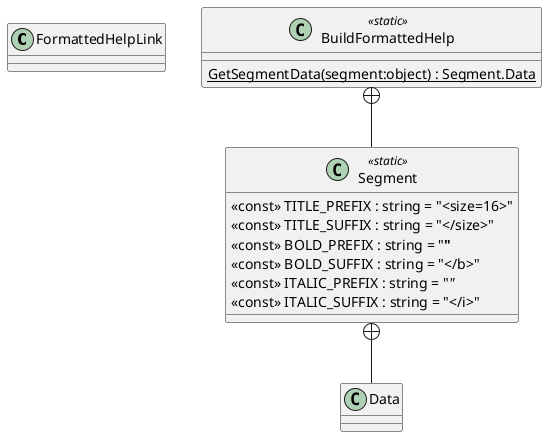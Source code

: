 @startuml
class FormattedHelpLink {
}
class BuildFormattedHelp <<static>> {
    {static} GetSegmentData(segment:object) : Segment.Data
}
class Segment <<static>> {
    <<const>> TITLE_PREFIX : string = "<size=16>"
    <<const>> TITLE_SUFFIX : string = "</size>"
    <<const>> BOLD_PREFIX : string = "<b>"
    <<const>> BOLD_SUFFIX : string = "</b>"
    <<const>> ITALIC_PREFIX : string = "<i>"
    <<const>> ITALIC_SUFFIX : string = "</i>"
}
class Data {
}
BuildFormattedHelp +-- Segment
Segment +-- Data
@enduml
